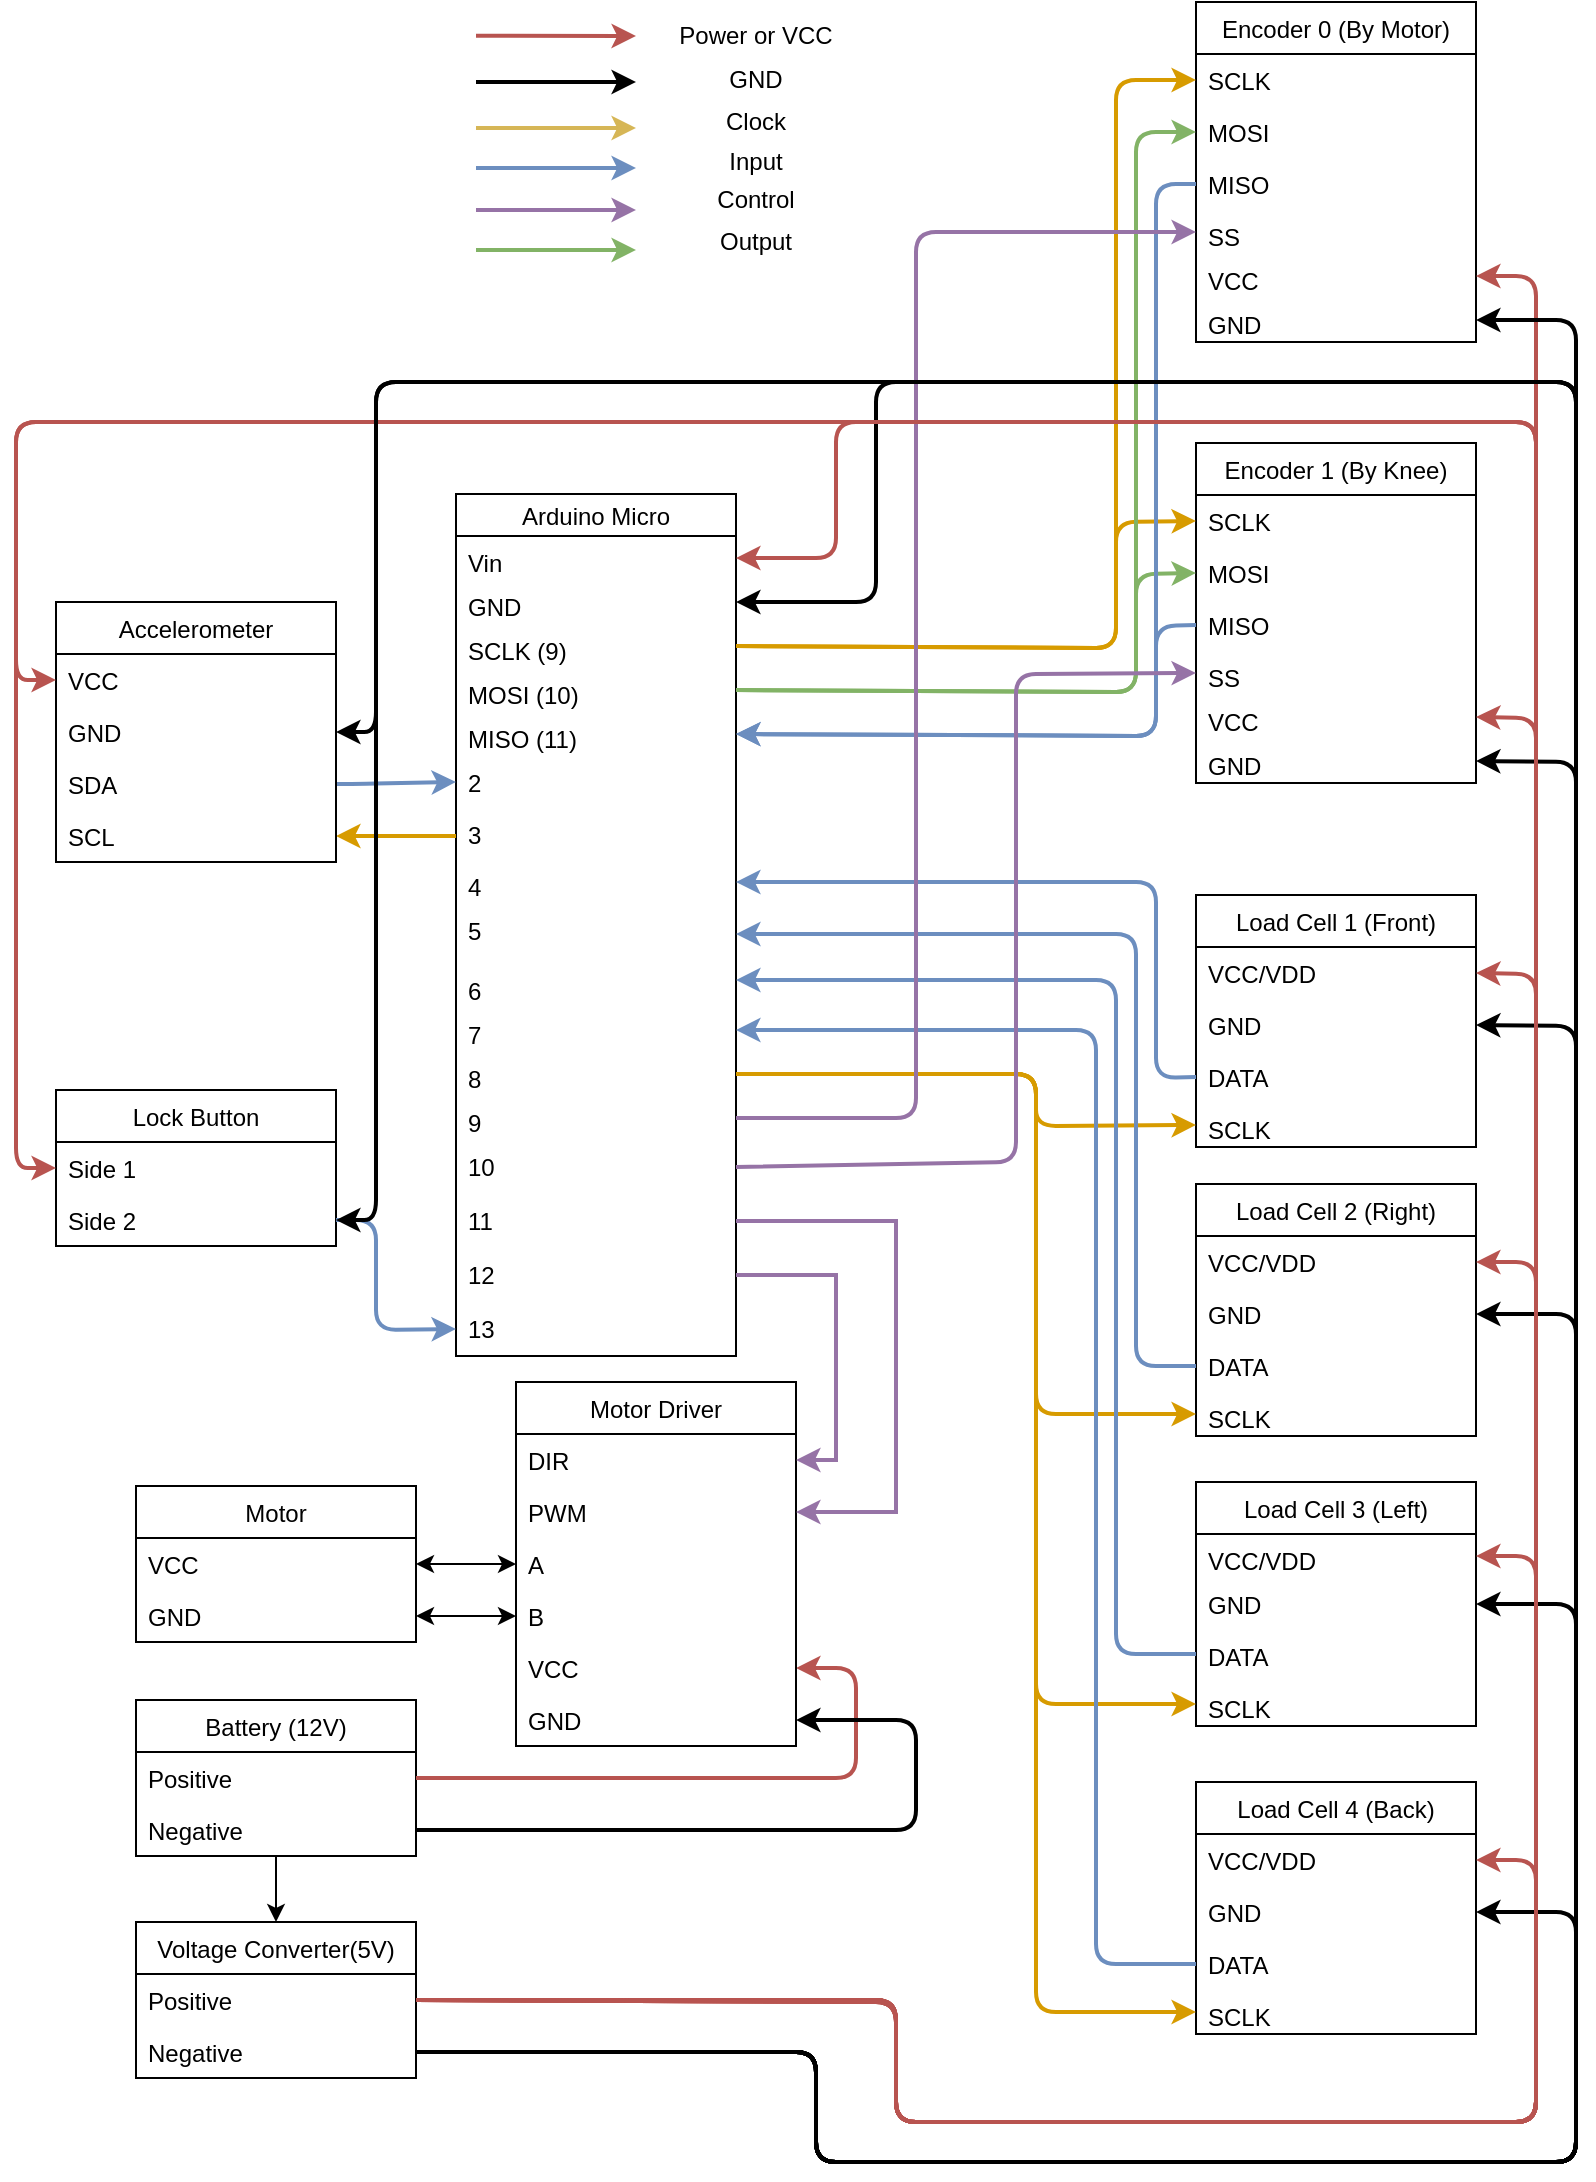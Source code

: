 <mxfile version="13.1.3" type="device"><diagram id="v35DXiqKWcoDBNxf22tP" name="Page-1"><mxGraphModel dx="1831" dy="551" grid="1" gridSize="10" guides="1" tooltips="1" connect="1" arrows="1" fold="1" page="1" pageScale="1" pageWidth="850" pageHeight="1100" math="0" shadow="0"><root><mxCell id="0"/><mxCell id="1" parent="0"/><mxCell id="bPSCzcpHLHZhRYJmk_Av-8" value="Arduino Micro" style="swimlane;fontStyle=0;childLayout=stackLayout;horizontal=1;startSize=21;fillColor=none;horizontalStack=0;resizeParent=1;resizeParentMax=0;resizeLast=0;collapsible=1;marginBottom=0;" parent="1" vertex="1"><mxGeometry x="20" y="256" width="140" height="431" as="geometry"/></mxCell><mxCell id="bPSCzcpHLHZhRYJmk_Av-101" value="Vin" style="text;strokeColor=none;fillColor=none;align=left;verticalAlign=top;spacingLeft=4;spacingRight=4;overflow=hidden;rotatable=0;points=[[0,0.5],[1,0.5]];portConstraint=eastwest;" parent="bPSCzcpHLHZhRYJmk_Av-8" vertex="1"><mxGeometry y="21" width="140" height="22" as="geometry"/></mxCell><mxCell id="bPSCzcpHLHZhRYJmk_Av-100" value="GND" style="text;strokeColor=none;fillColor=none;align=left;verticalAlign=top;spacingLeft=4;spacingRight=4;overflow=hidden;rotatable=0;points=[[0,0.5],[1,0.5]];portConstraint=eastwest;" parent="bPSCzcpHLHZhRYJmk_Av-8" vertex="1"><mxGeometry y="43" width="140" height="22" as="geometry"/></mxCell><mxCell id="bPSCzcpHLHZhRYJmk_Av-20" value="SCLK (9)" style="text;strokeColor=none;fillColor=none;align=left;verticalAlign=top;spacingLeft=4;spacingRight=4;overflow=hidden;rotatable=0;points=[[0,0.5],[1,0.5]];portConstraint=eastwest;" parent="bPSCzcpHLHZhRYJmk_Av-8" vertex="1"><mxGeometry y="65" width="140" height="22" as="geometry"/></mxCell><mxCell id="bPSCzcpHLHZhRYJmk_Av-19" value="MOSI (10)" style="text;strokeColor=none;fillColor=none;align=left;verticalAlign=top;spacingLeft=4;spacingRight=4;overflow=hidden;rotatable=0;points=[[0,0.5],[1,0.5]];portConstraint=eastwest;" parent="bPSCzcpHLHZhRYJmk_Av-8" vertex="1"><mxGeometry y="87" width="140" height="22" as="geometry"/></mxCell><mxCell id="bPSCzcpHLHZhRYJmk_Av-18" value="MISO (11)" style="text;strokeColor=none;fillColor=none;align=left;verticalAlign=top;spacingLeft=4;spacingRight=4;overflow=hidden;rotatable=0;points=[[0,0.5],[1,0.5]];portConstraint=eastwest;" parent="bPSCzcpHLHZhRYJmk_Av-8" vertex="1"><mxGeometry y="109" width="140" height="22" as="geometry"/></mxCell><mxCell id="bPSCzcpHLHZhRYJmk_Av-9" value="2" style="text;strokeColor=none;fillColor=none;align=left;verticalAlign=top;spacingLeft=4;spacingRight=4;overflow=hidden;rotatable=0;points=[[0,0.5],[1,0.5]];portConstraint=eastwest;" parent="bPSCzcpHLHZhRYJmk_Av-8" vertex="1"><mxGeometry y="131" width="140" height="26" as="geometry"/></mxCell><mxCell id="bPSCzcpHLHZhRYJmk_Av-10" value="3" style="text;strokeColor=none;fillColor=none;align=left;verticalAlign=top;spacingLeft=4;spacingRight=4;overflow=hidden;rotatable=0;points=[[0,0.5],[1,0.5]];portConstraint=eastwest;" parent="bPSCzcpHLHZhRYJmk_Av-8" vertex="1"><mxGeometry y="157" width="140" height="26" as="geometry"/></mxCell><mxCell id="bPSCzcpHLHZhRYJmk_Av-12" value="4" style="text;strokeColor=none;fillColor=none;align=left;verticalAlign=top;spacingLeft=4;spacingRight=4;overflow=hidden;rotatable=0;points=[[0,0.5],[1,0.5]];portConstraint=eastwest;" parent="bPSCzcpHLHZhRYJmk_Av-8" vertex="1"><mxGeometry y="183" width="140" height="22" as="geometry"/></mxCell><mxCell id="bPSCzcpHLHZhRYJmk_Av-11" value="5" style="text;strokeColor=none;fillColor=none;align=left;verticalAlign=top;spacingLeft=4;spacingRight=4;overflow=hidden;rotatable=0;points=[[0,0.5],[1,0.5]];portConstraint=eastwest;" parent="bPSCzcpHLHZhRYJmk_Av-8" vertex="1"><mxGeometry y="205" width="140" height="30" as="geometry"/></mxCell><mxCell id="bPSCzcpHLHZhRYJmk_Av-14" value="6" style="text;strokeColor=none;fillColor=none;align=left;verticalAlign=top;spacingLeft=4;spacingRight=4;overflow=hidden;rotatable=0;points=[[0,0.5],[1,0.5]];portConstraint=eastwest;" parent="bPSCzcpHLHZhRYJmk_Av-8" vertex="1"><mxGeometry y="235" width="140" height="22" as="geometry"/></mxCell><mxCell id="bPSCzcpHLHZhRYJmk_Av-16" value="7" style="text;strokeColor=none;fillColor=none;align=left;verticalAlign=top;spacingLeft=4;spacingRight=4;overflow=hidden;rotatable=0;points=[[0,0.5],[1,0.5]];portConstraint=eastwest;" parent="bPSCzcpHLHZhRYJmk_Av-8" vertex="1"><mxGeometry y="257" width="140" height="22" as="geometry"/></mxCell><mxCell id="bPSCzcpHLHZhRYJmk_Av-15" value="8" style="text;strokeColor=none;fillColor=none;align=left;verticalAlign=top;spacingLeft=4;spacingRight=4;overflow=hidden;rotatable=0;points=[[0,0.5],[1,0.5]];portConstraint=eastwest;" parent="bPSCzcpHLHZhRYJmk_Av-8" vertex="1"><mxGeometry y="279" width="140" height="22" as="geometry"/></mxCell><mxCell id="bPSCzcpHLHZhRYJmk_Av-13" value="9" style="text;strokeColor=none;fillColor=none;align=left;verticalAlign=top;spacingLeft=4;spacingRight=4;overflow=hidden;rotatable=0;points=[[0,0.5],[1,0.5]];portConstraint=eastwest;" parent="bPSCzcpHLHZhRYJmk_Av-8" vertex="1"><mxGeometry y="301" width="140" height="22" as="geometry"/></mxCell><mxCell id="bPSCzcpHLHZhRYJmk_Av-17" value="10" style="text;strokeColor=none;fillColor=none;align=left;verticalAlign=top;spacingLeft=4;spacingRight=4;overflow=hidden;rotatable=0;points=[[0,0.5],[1,0.5]];portConstraint=eastwest;" parent="bPSCzcpHLHZhRYJmk_Av-8" vertex="1"><mxGeometry y="323" width="140" height="27" as="geometry"/></mxCell><mxCell id="UophgzptEVG4ub3o9awK-4" value="11&#10;" style="text;strokeColor=none;fillColor=none;align=left;verticalAlign=top;spacingLeft=4;spacingRight=4;overflow=hidden;rotatable=0;points=[[0,0.5],[1,0.5]];portConstraint=eastwest;" parent="bPSCzcpHLHZhRYJmk_Av-8" vertex="1"><mxGeometry y="350" width="140" height="27" as="geometry"/></mxCell><mxCell id="sCEXlymkyOTzbVobHNbA-2" value="12" style="text;strokeColor=none;fillColor=none;align=left;verticalAlign=top;spacingLeft=4;spacingRight=4;overflow=hidden;rotatable=0;points=[[0,0.5],[1,0.5]];portConstraint=eastwest;" vertex="1" parent="bPSCzcpHLHZhRYJmk_Av-8"><mxGeometry y="377" width="140" height="27" as="geometry"/></mxCell><mxCell id="sCEXlymkyOTzbVobHNbA-3" value="13" style="text;strokeColor=none;fillColor=none;align=left;verticalAlign=top;spacingLeft=4;spacingRight=4;overflow=hidden;rotatable=0;points=[[0,0.5],[1,0.5]];portConstraint=eastwest;" vertex="1" parent="bPSCzcpHLHZhRYJmk_Av-8"><mxGeometry y="404" width="140" height="27" as="geometry"/></mxCell><mxCell id="bPSCzcpHLHZhRYJmk_Av-21" value="Encoder 1 (By Knee)" style="swimlane;fontStyle=0;childLayout=stackLayout;horizontal=1;startSize=26;fillColor=none;horizontalStack=0;resizeParent=1;resizeParentMax=0;resizeLast=0;collapsible=1;marginBottom=0;" parent="1" vertex="1"><mxGeometry x="390" y="230.5" width="140" height="170" as="geometry"/></mxCell><mxCell id="bPSCzcpHLHZhRYJmk_Av-24" value="SCLK" style="text;strokeColor=none;fillColor=none;align=left;verticalAlign=top;spacingLeft=4;spacingRight=4;overflow=hidden;rotatable=0;points=[[0,0.5],[1,0.5]];portConstraint=eastwest;" parent="bPSCzcpHLHZhRYJmk_Av-21" vertex="1"><mxGeometry y="26" width="140" height="26" as="geometry"/></mxCell><mxCell id="bPSCzcpHLHZhRYJmk_Av-22" value="MOSI&#10;" style="text;strokeColor=none;fillColor=none;align=left;verticalAlign=top;spacingLeft=4;spacingRight=4;overflow=hidden;rotatable=0;points=[[0,0.5],[1,0.5]];portConstraint=eastwest;" parent="bPSCzcpHLHZhRYJmk_Av-21" vertex="1"><mxGeometry y="52" width="140" height="26" as="geometry"/></mxCell><mxCell id="bPSCzcpHLHZhRYJmk_Av-23" value="MISO" style="text;strokeColor=none;fillColor=none;align=left;verticalAlign=top;spacingLeft=4;spacingRight=4;overflow=hidden;rotatable=0;points=[[0,0.5],[1,0.5]];portConstraint=eastwest;" parent="bPSCzcpHLHZhRYJmk_Av-21" vertex="1"><mxGeometry y="78" width="140" height="26" as="geometry"/></mxCell><mxCell id="bPSCzcpHLHZhRYJmk_Av-25" value="SS" style="text;strokeColor=none;fillColor=none;align=left;verticalAlign=top;spacingLeft=4;spacingRight=4;overflow=hidden;rotatable=0;points=[[0,0.5],[1,0.5]];portConstraint=eastwest;" parent="bPSCzcpHLHZhRYJmk_Av-21" vertex="1"><mxGeometry y="104" width="140" height="22" as="geometry"/></mxCell><mxCell id="bPSCzcpHLHZhRYJmk_Av-46" value="VCC" style="text;strokeColor=none;fillColor=none;align=left;verticalAlign=top;spacingLeft=4;spacingRight=4;overflow=hidden;rotatable=0;points=[[0,0.5],[1,0.5]];portConstraint=eastwest;" parent="bPSCzcpHLHZhRYJmk_Av-21" vertex="1"><mxGeometry y="126" width="140" height="22" as="geometry"/></mxCell><mxCell id="bPSCzcpHLHZhRYJmk_Av-47" value="GND" style="text;strokeColor=none;fillColor=none;align=left;verticalAlign=top;spacingLeft=4;spacingRight=4;overflow=hidden;rotatable=0;points=[[0,0.5],[1,0.5]];portConstraint=eastwest;" parent="bPSCzcpHLHZhRYJmk_Av-21" vertex="1"><mxGeometry y="148" width="140" height="22" as="geometry"/></mxCell><mxCell id="bPSCzcpHLHZhRYJmk_Av-26" value="Encoder 0 (By Motor)" style="swimlane;fontStyle=0;childLayout=stackLayout;horizontal=1;startSize=26;fillColor=none;horizontalStack=0;resizeParent=1;resizeParentMax=0;resizeLast=0;collapsible=1;marginBottom=0;" parent="1" vertex="1"><mxGeometry x="390" y="10" width="140" height="170" as="geometry"/></mxCell><mxCell id="bPSCzcpHLHZhRYJmk_Av-29" value="SCLK" style="text;strokeColor=none;fillColor=none;align=left;verticalAlign=top;spacingLeft=4;spacingRight=4;overflow=hidden;rotatable=0;points=[[0,0.5],[1,0.5]];portConstraint=eastwest;" parent="bPSCzcpHLHZhRYJmk_Av-26" vertex="1"><mxGeometry y="26" width="140" height="26" as="geometry"/></mxCell><mxCell id="bPSCzcpHLHZhRYJmk_Av-27" value="MOSI&#10;" style="text;strokeColor=none;fillColor=none;align=left;verticalAlign=top;spacingLeft=4;spacingRight=4;overflow=hidden;rotatable=0;points=[[0,0.5],[1,0.5]];portConstraint=eastwest;" parent="bPSCzcpHLHZhRYJmk_Av-26" vertex="1"><mxGeometry y="52" width="140" height="26" as="geometry"/></mxCell><mxCell id="bPSCzcpHLHZhRYJmk_Av-28" value="MISO" style="text;strokeColor=none;fillColor=none;align=left;verticalAlign=top;spacingLeft=4;spacingRight=4;overflow=hidden;rotatable=0;points=[[0,0.5],[1,0.5]];portConstraint=eastwest;" parent="bPSCzcpHLHZhRYJmk_Av-26" vertex="1"><mxGeometry y="78" width="140" height="26" as="geometry"/></mxCell><mxCell id="bPSCzcpHLHZhRYJmk_Av-30" value="SS" style="text;strokeColor=none;fillColor=none;align=left;verticalAlign=top;spacingLeft=4;spacingRight=4;overflow=hidden;rotatable=0;points=[[0,0.5],[1,0.5]];portConstraint=eastwest;" parent="bPSCzcpHLHZhRYJmk_Av-26" vertex="1"><mxGeometry y="104" width="140" height="22" as="geometry"/></mxCell><mxCell id="bPSCzcpHLHZhRYJmk_Av-45" value="VCC" style="text;strokeColor=none;fillColor=none;align=left;verticalAlign=top;spacingLeft=4;spacingRight=4;overflow=hidden;rotatable=0;points=[[0,0.5],[1,0.5]];portConstraint=eastwest;" parent="bPSCzcpHLHZhRYJmk_Av-26" vertex="1"><mxGeometry y="126" width="140" height="22" as="geometry"/></mxCell><mxCell id="bPSCzcpHLHZhRYJmk_Av-44" value="GND" style="text;strokeColor=none;fillColor=none;align=left;verticalAlign=top;spacingLeft=4;spacingRight=4;overflow=hidden;rotatable=0;points=[[0,0.5],[1,0.5]];portConstraint=eastwest;" parent="bPSCzcpHLHZhRYJmk_Av-26" vertex="1"><mxGeometry y="148" width="140" height="22" as="geometry"/></mxCell><mxCell id="bPSCzcpHLHZhRYJmk_Av-31" value="" style="endArrow=none;html=1;exitX=1;exitY=0.5;exitDx=0;exitDy=0;entryX=0;entryY=0.5;entryDx=0;entryDy=0;fillColor=#dae8fc;strokeColor=#6c8ebf;startArrow=classic;startFill=1;endFill=0;strokeWidth=2;" parent="1" source="bPSCzcpHLHZhRYJmk_Av-18" target="bPSCzcpHLHZhRYJmk_Av-23" edge="1"><mxGeometry width="50" height="50" relative="1" as="geometry"><mxPoint x="20" y="460" as="sourcePoint"/><mxPoint x="300" y="300" as="targetPoint"/><Array as="points"><mxPoint x="370" y="377"/><mxPoint x="370" y="322"/></Array></mxGeometry></mxCell><mxCell id="bPSCzcpHLHZhRYJmk_Av-32" value="" style="endArrow=classic;html=1;exitX=1;exitY=0.5;exitDx=0;exitDy=0;entryX=0;entryY=0.5;entryDx=0;entryDy=0;fillColor=#d5e8d4;strokeColor=#82b366;strokeWidth=2;" parent="1" source="bPSCzcpHLHZhRYJmk_Av-19" target="bPSCzcpHLHZhRYJmk_Av-22" edge="1"><mxGeometry width="50" height="50" relative="1" as="geometry"><mxPoint x="20" y="460" as="sourcePoint"/><mxPoint x="70" y="410" as="targetPoint"/><Array as="points"><mxPoint x="360" y="355"/><mxPoint x="360" y="296"/></Array></mxGeometry></mxCell><mxCell id="bPSCzcpHLHZhRYJmk_Av-33" value="" style="endArrow=classic;html=1;exitX=1;exitY=0.5;exitDx=0;exitDy=0;entryX=0;entryY=0.5;entryDx=0;entryDy=0;fillColor=#ffe6cc;strokeColor=#d79b00;strokeWidth=2;" parent="1" source="bPSCzcpHLHZhRYJmk_Av-20" target="bPSCzcpHLHZhRYJmk_Av-24" edge="1"><mxGeometry width="50" height="50" relative="1" as="geometry"><mxPoint x="20" y="460" as="sourcePoint"/><mxPoint x="70" y="410" as="targetPoint"/><Array as="points"><mxPoint x="350" y="333"/><mxPoint x="350" y="270"/></Array></mxGeometry></mxCell><mxCell id="bPSCzcpHLHZhRYJmk_Av-34" value="" style="endArrow=classic;html=1;exitX=1;exitY=0.5;exitDx=0;exitDy=0;entryX=0;entryY=0.5;entryDx=0;entryDy=0;fillColor=#ffe6cc;strokeColor=#d79b00;strokeWidth=2;" parent="1" source="bPSCzcpHLHZhRYJmk_Av-20" target="bPSCzcpHLHZhRYJmk_Av-29" edge="1"><mxGeometry width="50" height="50" relative="1" as="geometry"><mxPoint x="20" y="460" as="sourcePoint"/><mxPoint x="70" y="410" as="targetPoint"/><Array as="points"><mxPoint x="350" y="333"/><mxPoint x="350" y="49"/></Array></mxGeometry></mxCell><mxCell id="bPSCzcpHLHZhRYJmk_Av-35" value="" style="endArrow=classic;html=1;exitX=1;exitY=0.5;exitDx=0;exitDy=0;entryX=0;entryY=0.5;entryDx=0;entryDy=0;fillColor=#d5e8d4;strokeColor=#82b366;strokeWidth=2;" parent="1" source="bPSCzcpHLHZhRYJmk_Av-19" target="bPSCzcpHLHZhRYJmk_Av-27" edge="1"><mxGeometry width="50" height="50" relative="1" as="geometry"><mxPoint x="20" y="460" as="sourcePoint"/><mxPoint x="70" y="410" as="targetPoint"/><Array as="points"><mxPoint x="360" y="355"/><mxPoint x="360" y="75"/></Array></mxGeometry></mxCell><mxCell id="bPSCzcpHLHZhRYJmk_Av-36" value="" style="endArrow=none;html=1;exitX=1;exitY=0.5;exitDx=0;exitDy=0;entryX=0;entryY=0.5;entryDx=0;entryDy=0;fillColor=#dae8fc;strokeColor=#6c8ebf;startArrow=classic;startFill=1;endFill=0;strokeWidth=2;" parent="1" source="bPSCzcpHLHZhRYJmk_Av-18" target="bPSCzcpHLHZhRYJmk_Av-28" edge="1"><mxGeometry width="50" height="50" relative="1" as="geometry"><mxPoint x="20" y="460" as="sourcePoint"/><mxPoint x="70" y="410" as="targetPoint"/><Array as="points"><mxPoint x="370" y="377"/><mxPoint x="370" y="101"/></Array></mxGeometry></mxCell><mxCell id="bPSCzcpHLHZhRYJmk_Av-37" value="" style="endArrow=none;html=1;exitX=0;exitY=0.5;exitDx=0;exitDy=0;fillColor=#dae8fc;strokeColor=#6c8ebf;strokeWidth=2;entryX=1;entryY=0.5;entryDx=0;entryDy=0;startArrow=classic;startFill=1;endFill=0;" parent="1" source="bPSCzcpHLHZhRYJmk_Av-9" target="sCEXlymkyOTzbVobHNbA-10" edge="1"><mxGeometry width="50" height="50" relative="1" as="geometry"><mxPoint x="20" y="670" as="sourcePoint"/><mxPoint x="-60" y="300" as="targetPoint"/><Array as="points"><mxPoint x="-30" y="401"/></Array></mxGeometry></mxCell><mxCell id="bPSCzcpHLHZhRYJmk_Av-38" value="" style="endArrow=classic;html=1;fillColor=#ffe6cc;strokeColor=#d79b00;strokeWidth=2;entryX=1;entryY=0.5;entryDx=0;entryDy=0;" parent="1" target="sCEXlymkyOTzbVobHNbA-9" edge="1"><mxGeometry width="50" height="50" relative="1" as="geometry"><mxPoint x="20" y="427" as="sourcePoint"/><mxPoint x="-50" y="360" as="targetPoint"/><Array as="points"/></mxGeometry></mxCell><mxCell id="bPSCzcpHLHZhRYJmk_Av-39" value="Load Cell 1 (Front)" style="swimlane;fontStyle=0;childLayout=stackLayout;horizontal=1;startSize=26;fillColor=none;horizontalStack=0;resizeParent=1;resizeParentMax=0;resizeLast=0;collapsible=1;marginBottom=0;" parent="1" vertex="1"><mxGeometry x="390" y="456.5" width="140" height="126" as="geometry"/></mxCell><mxCell id="bPSCzcpHLHZhRYJmk_Av-40" value="VCC/VDD" style="text;strokeColor=none;fillColor=none;align=left;verticalAlign=top;spacingLeft=4;spacingRight=4;overflow=hidden;rotatable=0;points=[[0,0.5],[1,0.5]];portConstraint=eastwest;" parent="bPSCzcpHLHZhRYJmk_Av-39" vertex="1"><mxGeometry y="26" width="140" height="26" as="geometry"/></mxCell><mxCell id="bPSCzcpHLHZhRYJmk_Av-41" value="GND" style="text;strokeColor=none;fillColor=none;align=left;verticalAlign=top;spacingLeft=4;spacingRight=4;overflow=hidden;rotatable=0;points=[[0,0.5],[1,0.5]];portConstraint=eastwest;" parent="bPSCzcpHLHZhRYJmk_Av-39" vertex="1"><mxGeometry y="52" width="140" height="26" as="geometry"/></mxCell><mxCell id="bPSCzcpHLHZhRYJmk_Av-42" value="DATA" style="text;strokeColor=none;fillColor=none;align=left;verticalAlign=top;spacingLeft=4;spacingRight=4;overflow=hidden;rotatable=0;points=[[0,0.5],[1,0.5]];portConstraint=eastwest;" parent="bPSCzcpHLHZhRYJmk_Av-39" vertex="1"><mxGeometry y="78" width="140" height="26" as="geometry"/></mxCell><mxCell id="bPSCzcpHLHZhRYJmk_Av-43" value="SCLK" style="text;strokeColor=none;fillColor=none;align=left;verticalAlign=top;spacingLeft=4;spacingRight=4;overflow=hidden;rotatable=0;points=[[0,0.5],[1,0.5]];portConstraint=eastwest;" parent="bPSCzcpHLHZhRYJmk_Av-39" vertex="1"><mxGeometry y="104" width="140" height="22" as="geometry"/></mxCell><mxCell id="bPSCzcpHLHZhRYJmk_Av-48" value="Load Cell 2 (Right)" style="swimlane;fontStyle=0;childLayout=stackLayout;horizontal=1;startSize=26;fillColor=none;horizontalStack=0;resizeParent=1;resizeParentMax=0;resizeLast=0;collapsible=1;marginBottom=0;" parent="1" vertex="1"><mxGeometry x="390" y="601" width="140" height="126" as="geometry"/></mxCell><mxCell id="bPSCzcpHLHZhRYJmk_Av-49" value="VCC/VDD" style="text;strokeColor=none;fillColor=none;align=left;verticalAlign=top;spacingLeft=4;spacingRight=4;overflow=hidden;rotatable=0;points=[[0,0.5],[1,0.5]];portConstraint=eastwest;" parent="bPSCzcpHLHZhRYJmk_Av-48" vertex="1"><mxGeometry y="26" width="140" height="26" as="geometry"/></mxCell><mxCell id="bPSCzcpHLHZhRYJmk_Av-50" value="GND" style="text;strokeColor=none;fillColor=none;align=left;verticalAlign=top;spacingLeft=4;spacingRight=4;overflow=hidden;rotatable=0;points=[[0,0.5],[1,0.5]];portConstraint=eastwest;" parent="bPSCzcpHLHZhRYJmk_Av-48" vertex="1"><mxGeometry y="52" width="140" height="26" as="geometry"/></mxCell><mxCell id="bPSCzcpHLHZhRYJmk_Av-51" value="DATA" style="text;strokeColor=none;fillColor=none;align=left;verticalAlign=top;spacingLeft=4;spacingRight=4;overflow=hidden;rotatable=0;points=[[0,0.5],[1,0.5]];portConstraint=eastwest;" parent="bPSCzcpHLHZhRYJmk_Av-48" vertex="1"><mxGeometry y="78" width="140" height="26" as="geometry"/></mxCell><mxCell id="bPSCzcpHLHZhRYJmk_Av-52" value="SCLK" style="text;strokeColor=none;fillColor=none;align=left;verticalAlign=top;spacingLeft=4;spacingRight=4;overflow=hidden;rotatable=0;points=[[0,0.5],[1,0.5]];portConstraint=eastwest;" parent="bPSCzcpHLHZhRYJmk_Av-48" vertex="1"><mxGeometry y="104" width="140" height="22" as="geometry"/></mxCell><mxCell id="bPSCzcpHLHZhRYJmk_Av-53" value="Load Cell 3 (Left)" style="swimlane;fontStyle=0;childLayout=stackLayout;horizontal=1;startSize=26;fillColor=none;horizontalStack=0;resizeParent=1;resizeParentMax=0;resizeLast=0;collapsible=1;marginBottom=0;" parent="1" vertex="1"><mxGeometry x="390" y="750" width="140" height="122" as="geometry"/></mxCell><mxCell id="bPSCzcpHLHZhRYJmk_Av-54" value="VCC/VDD" style="text;strokeColor=none;fillColor=none;align=left;verticalAlign=top;spacingLeft=4;spacingRight=4;overflow=hidden;rotatable=0;points=[[0,0.5],[1,0.5]];portConstraint=eastwest;" parent="bPSCzcpHLHZhRYJmk_Av-53" vertex="1"><mxGeometry y="26" width="140" height="22" as="geometry"/></mxCell><mxCell id="bPSCzcpHLHZhRYJmk_Av-55" value="GND" style="text;strokeColor=none;fillColor=none;align=left;verticalAlign=top;spacingLeft=4;spacingRight=4;overflow=hidden;rotatable=0;points=[[0,0.5],[1,0.5]];portConstraint=eastwest;" parent="bPSCzcpHLHZhRYJmk_Av-53" vertex="1"><mxGeometry y="48" width="140" height="26" as="geometry"/></mxCell><mxCell id="bPSCzcpHLHZhRYJmk_Av-56" value="DATA" style="text;strokeColor=none;fillColor=none;align=left;verticalAlign=top;spacingLeft=4;spacingRight=4;overflow=hidden;rotatable=0;points=[[0,0.5],[1,0.5]];portConstraint=eastwest;" parent="bPSCzcpHLHZhRYJmk_Av-53" vertex="1"><mxGeometry y="74" width="140" height="26" as="geometry"/></mxCell><mxCell id="bPSCzcpHLHZhRYJmk_Av-57" value="SCLK" style="text;strokeColor=none;fillColor=none;align=left;verticalAlign=top;spacingLeft=4;spacingRight=4;overflow=hidden;rotatable=0;points=[[0,0.5],[1,0.5]];portConstraint=eastwest;" parent="bPSCzcpHLHZhRYJmk_Av-53" vertex="1"><mxGeometry y="100" width="140" height="22" as="geometry"/></mxCell><mxCell id="sCEXlymkyOTzbVobHNbA-6" value="Accelerometer" style="swimlane;fontStyle=0;childLayout=stackLayout;horizontal=1;startSize=26;fillColor=none;horizontalStack=0;resizeParent=1;resizeParentMax=0;resizeLast=0;collapsible=1;marginBottom=0;" vertex="1" parent="1"><mxGeometry x="-180" y="310" width="140" height="130" as="geometry"/></mxCell><mxCell id="sCEXlymkyOTzbVobHNbA-7" value="VCC" style="text;strokeColor=none;fillColor=none;align=left;verticalAlign=top;spacingLeft=4;spacingRight=4;overflow=hidden;rotatable=0;points=[[0,0.5],[1,0.5]];portConstraint=eastwest;" vertex="1" parent="sCEXlymkyOTzbVobHNbA-6"><mxGeometry y="26" width="140" height="26" as="geometry"/></mxCell><mxCell id="sCEXlymkyOTzbVobHNbA-8" value="GND" style="text;strokeColor=none;fillColor=none;align=left;verticalAlign=top;spacingLeft=4;spacingRight=4;overflow=hidden;rotatable=0;points=[[0,0.5],[1,0.5]];portConstraint=eastwest;" vertex="1" parent="sCEXlymkyOTzbVobHNbA-6"><mxGeometry y="52" width="140" height="26" as="geometry"/></mxCell><mxCell id="sCEXlymkyOTzbVobHNbA-10" value="SDA" style="text;strokeColor=none;fillColor=none;align=left;verticalAlign=top;spacingLeft=4;spacingRight=4;overflow=hidden;rotatable=0;points=[[0,0.5],[1,0.5]];portConstraint=eastwest;" vertex="1" parent="sCEXlymkyOTzbVobHNbA-6"><mxGeometry y="78" width="140" height="26" as="geometry"/></mxCell><mxCell id="sCEXlymkyOTzbVobHNbA-9" value="SCL" style="text;strokeColor=none;fillColor=none;align=left;verticalAlign=top;spacingLeft=4;spacingRight=4;overflow=hidden;rotatable=0;points=[[0,0.5],[1,0.5]];portConstraint=eastwest;" vertex="1" parent="sCEXlymkyOTzbVobHNbA-6"><mxGeometry y="104" width="140" height="26" as="geometry"/></mxCell><mxCell id="bPSCzcpHLHZhRYJmk_Av-58" value="Load Cell 4 (Back)" style="swimlane;fontStyle=0;childLayout=stackLayout;horizontal=1;startSize=26;fillColor=none;horizontalStack=0;resizeParent=1;resizeParentMax=0;resizeLast=0;collapsible=1;marginBottom=0;" parent="1" vertex="1"><mxGeometry x="390" y="900" width="140" height="126" as="geometry"/></mxCell><mxCell id="bPSCzcpHLHZhRYJmk_Av-59" value="VCC/VDD" style="text;strokeColor=none;fillColor=none;align=left;verticalAlign=top;spacingLeft=4;spacingRight=4;overflow=hidden;rotatable=0;points=[[0,0.5],[1,0.5]];portConstraint=eastwest;" parent="bPSCzcpHLHZhRYJmk_Av-58" vertex="1"><mxGeometry y="26" width="140" height="26" as="geometry"/></mxCell><mxCell id="bPSCzcpHLHZhRYJmk_Av-60" value="GND" style="text;strokeColor=none;fillColor=none;align=left;verticalAlign=top;spacingLeft=4;spacingRight=4;overflow=hidden;rotatable=0;points=[[0,0.5],[1,0.5]];portConstraint=eastwest;" parent="bPSCzcpHLHZhRYJmk_Av-58" vertex="1"><mxGeometry y="52" width="140" height="26" as="geometry"/></mxCell><mxCell id="bPSCzcpHLHZhRYJmk_Av-61" value="DATA" style="text;strokeColor=none;fillColor=none;align=left;verticalAlign=top;spacingLeft=4;spacingRight=4;overflow=hidden;rotatable=0;points=[[0,0.5],[1,0.5]];portConstraint=eastwest;" parent="bPSCzcpHLHZhRYJmk_Av-58" vertex="1"><mxGeometry y="78" width="140" height="26" as="geometry"/></mxCell><mxCell id="bPSCzcpHLHZhRYJmk_Av-62" value="SCLK" style="text;strokeColor=none;fillColor=none;align=left;verticalAlign=top;spacingLeft=4;spacingRight=4;overflow=hidden;rotatable=0;points=[[0,0.5],[1,0.5]];portConstraint=eastwest;" parent="bPSCzcpHLHZhRYJmk_Av-58" vertex="1"><mxGeometry y="104" width="140" height="22" as="geometry"/></mxCell><mxCell id="bPSCzcpHLHZhRYJmk_Av-63" value="" style="endArrow=classic;html=1;exitX=1;exitY=0.5;exitDx=0;exitDy=0;entryX=0;entryY=0.5;entryDx=0;entryDy=0;fillColor=#ffe6cc;strokeColor=#d79b00;strokeWidth=2;" parent="1" source="bPSCzcpHLHZhRYJmk_Av-15" target="bPSCzcpHLHZhRYJmk_Av-43" edge="1"><mxGeometry width="50" height="50" relative="1" as="geometry"><mxPoint x="20" y="1100" as="sourcePoint"/><mxPoint x="70" y="1050" as="targetPoint"/><Array as="points"><mxPoint x="310" y="546"/><mxPoint x="310" y="572"/></Array></mxGeometry></mxCell><mxCell id="bPSCzcpHLHZhRYJmk_Av-64" value="" style="endArrow=classic;html=1;exitX=1;exitY=0.5;exitDx=0;exitDy=0;entryX=0;entryY=0.5;entryDx=0;entryDy=0;fillColor=#ffe6cc;strokeColor=#d79b00;strokeWidth=2;" parent="1" source="bPSCzcpHLHZhRYJmk_Av-15" target="bPSCzcpHLHZhRYJmk_Av-52" edge="1"><mxGeometry width="50" height="50" relative="1" as="geometry"><mxPoint x="170" y="556" as="sourcePoint"/><mxPoint x="400" y="581.5" as="targetPoint"/><Array as="points"><mxPoint x="310" y="546"/><mxPoint x="310" y="716"/></Array></mxGeometry></mxCell><mxCell id="bPSCzcpHLHZhRYJmk_Av-65" value="" style="endArrow=classic;html=1;exitX=1;exitY=0.5;exitDx=0;exitDy=0;entryX=0;entryY=0.5;entryDx=0;entryDy=0;fillColor=#ffe6cc;strokeColor=#d79b00;strokeWidth=2;" parent="1" source="bPSCzcpHLHZhRYJmk_Av-15" target="bPSCzcpHLHZhRYJmk_Av-57" edge="1"><mxGeometry width="50" height="50" relative="1" as="geometry"><mxPoint x="20" y="1100" as="sourcePoint"/><mxPoint x="70" y="1050" as="targetPoint"/><Array as="points"><mxPoint x="310" y="546"/><mxPoint x="310" y="861"/></Array></mxGeometry></mxCell><mxCell id="bPSCzcpHLHZhRYJmk_Av-66" value="" style="endArrow=classic;html=1;exitX=1;exitY=0.5;exitDx=0;exitDy=0;entryX=0;entryY=0.5;entryDx=0;entryDy=0;fillColor=#ffe6cc;strokeColor=#d79b00;strokeWidth=2;" parent="1" source="bPSCzcpHLHZhRYJmk_Av-15" target="bPSCzcpHLHZhRYJmk_Av-62" edge="1"><mxGeometry width="50" height="50" relative="1" as="geometry"><mxPoint x="20" y="1100" as="sourcePoint"/><mxPoint x="70" y="1050" as="targetPoint"/><Array as="points"><mxPoint x="310" y="546"/><mxPoint x="310" y="1015"/></Array></mxGeometry></mxCell><mxCell id="bPSCzcpHLHZhRYJmk_Av-67" value="" style="endArrow=none;html=1;exitX=1;exitY=0.5;exitDx=0;exitDy=0;entryX=0;entryY=0.5;entryDx=0;entryDy=0;fillColor=#dae8fc;strokeColor=#6c8ebf;strokeWidth=2;startArrow=classic;startFill=1;endFill=0;" parent="1" source="bPSCzcpHLHZhRYJmk_Av-12" target="bPSCzcpHLHZhRYJmk_Av-42" edge="1"><mxGeometry width="50" height="50" relative="1" as="geometry"><mxPoint x="190" y="610" as="sourcePoint"/><mxPoint x="220" y="810" as="targetPoint"/><Array as="points"><mxPoint x="370" y="450"/><mxPoint x="370" y="548"/></Array></mxGeometry></mxCell><mxCell id="bPSCzcpHLHZhRYJmk_Av-68" value="" style="endArrow=none;html=1;exitX=1;exitY=0.5;exitDx=0;exitDy=0;entryX=0;entryY=0.5;entryDx=0;entryDy=0;fillColor=#dae8fc;strokeColor=#6c8ebf;strokeWidth=2;startArrow=classic;startFill=1;endFill=0;" parent="1" source="bPSCzcpHLHZhRYJmk_Av-11" target="bPSCzcpHLHZhRYJmk_Av-51" edge="1"><mxGeometry width="50" height="50" relative="1" as="geometry"><mxPoint x="190" y="590" as="sourcePoint"/><mxPoint x="230" y="720" as="targetPoint"/><Array as="points"><mxPoint x="360" y="476"/><mxPoint x="360" y="692"/></Array></mxGeometry></mxCell><mxCell id="bPSCzcpHLHZhRYJmk_Av-69" value="" style="endArrow=none;html=1;entryX=0;entryY=0.5;entryDx=0;entryDy=0;fillColor=#dae8fc;strokeColor=#6c8ebf;strokeWidth=2;startArrow=classic;startFill=1;endFill=0;" parent="1" edge="1"><mxGeometry width="50" height="50" relative="1" as="geometry"><mxPoint x="160" y="499" as="sourcePoint"/><mxPoint x="390" y="836" as="targetPoint"/><Array as="points"><mxPoint x="350" y="499"/><mxPoint x="350" y="836"/></Array></mxGeometry></mxCell><mxCell id="bPSCzcpHLHZhRYJmk_Av-70" value="" style="endArrow=none;html=1;exitX=1;exitY=0.5;exitDx=0;exitDy=0;entryX=0;entryY=0.5;entryDx=0;entryDy=0;fillColor=#dae8fc;strokeColor=#6c8ebf;strokeWidth=2;startArrow=classic;startFill=1;endFill=0;" parent="1" source="bPSCzcpHLHZhRYJmk_Av-16" target="bPSCzcpHLHZhRYJmk_Av-61" edge="1"><mxGeometry width="50" height="50" relative="1" as="geometry"><mxPoint x="170" y="640" as="sourcePoint"/><mxPoint x="280" y="720" as="targetPoint"/><Array as="points"><mxPoint x="340" y="524"/><mxPoint x="340" y="991"/></Array></mxGeometry></mxCell><mxCell id="bPSCzcpHLHZhRYJmk_Av-86" value="" style="endArrow=classic;startArrow=classic;html=1;entryX=1;entryY=0.5;entryDx=0;entryDy=0;exitX=0;exitY=0.5;exitDx=0;exitDy=0;" parent="1" source="bPSCzcpHLHZhRYJmk_Av-74" target="bPSCzcpHLHZhRYJmk_Av-79" edge="1"><mxGeometry width="50" height="50" relative="1" as="geometry"><mxPoint x="-140" y="1100" as="sourcePoint"/><mxPoint x="-90" y="1050" as="targetPoint"/></mxGeometry></mxCell><mxCell id="bPSCzcpHLHZhRYJmk_Av-87" value="" style="endArrow=classic;startArrow=classic;html=1;entryX=1;entryY=0.5;entryDx=0;entryDy=0;exitX=0;exitY=0.5;exitDx=0;exitDy=0;" parent="1" source="bPSCzcpHLHZhRYJmk_Av-75" target="bPSCzcpHLHZhRYJmk_Av-80" edge="1"><mxGeometry width="50" height="50" relative="1" as="geometry"><mxPoint x="60" y="741" as="sourcePoint"/><mxPoint x="10" y="740" as="targetPoint"/></mxGeometry></mxCell><mxCell id="bPSCzcpHLHZhRYJmk_Av-88" value="" style="endArrow=classic;html=1;exitX=1;exitY=0.5;exitDx=0;exitDy=0;fillColor=#e1d5e7;strokeColor=#9673a6;strokeWidth=2;entryX=0;entryY=0.5;entryDx=0;entryDy=0;" parent="1" source="bPSCzcpHLHZhRYJmk_Av-13" target="bPSCzcpHLHZhRYJmk_Av-30" edge="1"><mxGeometry width="50" height="50" relative="1" as="geometry"><mxPoint x="-140" y="1100" as="sourcePoint"/><mxPoint x="320" y="100" as="targetPoint"/><Array as="points"><mxPoint x="250" y="568"/><mxPoint x="250" y="125"/></Array></mxGeometry></mxCell><mxCell id="bPSCzcpHLHZhRYJmk_Av-89" value="" style="endArrow=classic;html=1;exitX=1;exitY=0.5;exitDx=0;exitDy=0;entryX=0;entryY=0.5;entryDx=0;entryDy=0;fillColor=#e1d5e7;strokeColor=#9673a6;strokeWidth=2;" parent="1" source="bPSCzcpHLHZhRYJmk_Av-17" target="bPSCzcpHLHZhRYJmk_Av-25" edge="1"><mxGeometry width="50" height="50" relative="1" as="geometry"><mxPoint x="170" y="578" as="sourcePoint"/><mxPoint x="200" y="715" as="targetPoint"/><Array as="points"><mxPoint x="300" y="590"/><mxPoint x="300" y="346"/></Array></mxGeometry></mxCell><mxCell id="bPSCzcpHLHZhRYJmk_Av-90" value="Battery (12V)" style="swimlane;fontStyle=0;childLayout=stackLayout;horizontal=1;startSize=26;fillColor=none;horizontalStack=0;resizeParent=1;resizeParentMax=0;resizeLast=0;collapsible=1;marginBottom=0;" parent="1" vertex="1"><mxGeometry x="-140" y="859" width="140" height="78" as="geometry"/></mxCell><mxCell id="bPSCzcpHLHZhRYJmk_Av-91" value="Positive" style="text;strokeColor=none;fillColor=none;align=left;verticalAlign=top;spacingLeft=4;spacingRight=4;overflow=hidden;rotatable=0;points=[[0,0.5],[1,0.5]];portConstraint=eastwest;" parent="bPSCzcpHLHZhRYJmk_Av-90" vertex="1"><mxGeometry y="26" width="140" height="26" as="geometry"/></mxCell><mxCell id="bPSCzcpHLHZhRYJmk_Av-92" value="Negative" style="text;strokeColor=none;fillColor=none;align=left;verticalAlign=top;spacingLeft=4;spacingRight=4;overflow=hidden;rotatable=0;points=[[0,0.5],[1,0.5]];portConstraint=eastwest;" parent="bPSCzcpHLHZhRYJmk_Av-90" vertex="1"><mxGeometry y="52" width="140" height="26" as="geometry"/></mxCell><mxCell id="bPSCzcpHLHZhRYJmk_Av-94" value="" style="endArrow=classic;html=1;entryX=0.5;entryY=0;entryDx=0;entryDy=0;" parent="1" source="bPSCzcpHLHZhRYJmk_Av-92" target="bPSCzcpHLHZhRYJmk_Av-95" edge="1"><mxGeometry width="50" height="50" relative="1" as="geometry"><mxPoint x="-140" y="1100" as="sourcePoint"/><mxPoint x="-74" y="970" as="targetPoint"/></mxGeometry></mxCell><mxCell id="bPSCzcpHLHZhRYJmk_Av-95" value="Voltage Converter(5V)" style="swimlane;fontStyle=0;childLayout=stackLayout;horizontal=1;startSize=26;fillColor=none;horizontalStack=0;resizeParent=1;resizeParentMax=0;resizeLast=0;collapsible=1;marginBottom=0;" parent="1" vertex="1"><mxGeometry x="-140" y="970" width="140" height="78" as="geometry"/></mxCell><mxCell id="bPSCzcpHLHZhRYJmk_Av-96" value="Positive" style="text;strokeColor=none;fillColor=none;align=left;verticalAlign=top;spacingLeft=4;spacingRight=4;overflow=hidden;rotatable=0;points=[[0,0.5],[1,0.5]];portConstraint=eastwest;" parent="bPSCzcpHLHZhRYJmk_Av-95" vertex="1"><mxGeometry y="26" width="140" height="26" as="geometry"/></mxCell><mxCell id="bPSCzcpHLHZhRYJmk_Av-97" value="Negative" style="text;strokeColor=none;fillColor=none;align=left;verticalAlign=top;spacingLeft=4;spacingRight=4;overflow=hidden;rotatable=0;points=[[0,0.5],[1,0.5]];portConstraint=eastwest;" parent="bPSCzcpHLHZhRYJmk_Av-95" vertex="1"><mxGeometry y="52" width="140" height="26" as="geometry"/></mxCell><mxCell id="bPSCzcpHLHZhRYJmk_Av-98" value="" style="endArrow=classic;html=1;exitX=1;exitY=0.5;exitDx=0;exitDy=0;entryX=1;entryY=0.5;entryDx=0;entryDy=0;fillColor=#f8cecc;strokeColor=#b85450;strokeWidth=2;" parent="1" source="bPSCzcpHLHZhRYJmk_Av-91" target="bPSCzcpHLHZhRYJmk_Av-77" edge="1"><mxGeometry width="50" height="50" relative="1" as="geometry"><mxPoint x="-140" y="1120" as="sourcePoint"/><mxPoint x="-90" y="1070" as="targetPoint"/><Array as="points"><mxPoint x="220" y="898"/><mxPoint x="220" y="843"/></Array></mxGeometry></mxCell><mxCell id="bPSCzcpHLHZhRYJmk_Av-99" value="" style="endArrow=classic;html=1;exitX=1;exitY=0.5;exitDx=0;exitDy=0;entryX=1;entryY=0.5;entryDx=0;entryDy=0;strokeWidth=2;" parent="1" source="bPSCzcpHLHZhRYJmk_Av-92" target="bPSCzcpHLHZhRYJmk_Av-76" edge="1"><mxGeometry width="50" height="50" relative="1" as="geometry"><mxPoint x="-140" y="1120" as="sourcePoint"/><mxPoint x="-90" y="1070" as="targetPoint"/><Array as="points"><mxPoint x="250" y="924"/><mxPoint x="250" y="869"/></Array></mxGeometry></mxCell><mxCell id="bPSCzcpHLHZhRYJmk_Av-102" value="" style="endArrow=classic;html=1;exitX=1;exitY=0.5;exitDx=0;exitDy=0;entryX=1;entryY=0.5;entryDx=0;entryDy=0;fillColor=#f8cecc;strokeColor=#b85450;strokeWidth=2;" parent="1" source="bPSCzcpHLHZhRYJmk_Av-96" target="bPSCzcpHLHZhRYJmk_Av-59" edge="1"><mxGeometry width="50" height="50" relative="1" as="geometry"><mxPoint x="-140" y="1120" as="sourcePoint"/><mxPoint x="-90" y="1070" as="targetPoint"/><Array as="points"><mxPoint x="240" y="1009"/><mxPoint x="240" y="1070"/><mxPoint x="560" y="1070"/><mxPoint x="560" y="939"/></Array></mxGeometry></mxCell><mxCell id="bPSCzcpHLHZhRYJmk_Av-103" value="" style="endArrow=classic;html=1;exitX=1;exitY=0.5;exitDx=0;exitDy=0;entryX=1;entryY=0.5;entryDx=0;entryDy=0;fillColor=#f8cecc;strokeColor=#b85450;strokeWidth=2;" parent="1" source="bPSCzcpHLHZhRYJmk_Av-96" target="bPSCzcpHLHZhRYJmk_Av-54" edge="1"><mxGeometry width="50" height="50" relative="1" as="geometry"><mxPoint x="10" y="1019" as="sourcePoint"/><mxPoint x="540" y="949" as="targetPoint"/><Array as="points"><mxPoint x="240" y="1009"/><mxPoint x="240" y="1070"/><mxPoint x="560" y="1070"/><mxPoint x="560" y="787"/></Array></mxGeometry></mxCell><mxCell id="bPSCzcpHLHZhRYJmk_Av-104" value="" style="endArrow=classic;html=1;exitX=1;exitY=0.5;exitDx=0;exitDy=0;entryX=1;entryY=0.5;entryDx=0;entryDy=0;fillColor=#f8cecc;strokeColor=#b85450;strokeWidth=2;" parent="1" source="bPSCzcpHLHZhRYJmk_Av-96" target="bPSCzcpHLHZhRYJmk_Av-49" edge="1"><mxGeometry width="50" height="50" relative="1" as="geometry"><mxPoint x="10" y="1019" as="sourcePoint"/><mxPoint x="540" y="797" as="targetPoint"/><Array as="points"><mxPoint x="240" y="1010"/><mxPoint x="240" y="1070"/><mxPoint x="560" y="1070"/><mxPoint x="560" y="640"/></Array></mxGeometry></mxCell><mxCell id="bPSCzcpHLHZhRYJmk_Av-105" value="" style="endArrow=classic;html=1;exitX=1;exitY=0.5;exitDx=0;exitDy=0;entryX=1;entryY=0.5;entryDx=0;entryDy=0;fillColor=#f8cecc;strokeColor=#b85450;strokeWidth=2;" parent="1" source="bPSCzcpHLHZhRYJmk_Av-96" target="bPSCzcpHLHZhRYJmk_Av-40" edge="1"><mxGeometry width="50" height="50" relative="1" as="geometry"><mxPoint x="10" y="1019" as="sourcePoint"/><mxPoint x="540" y="650" as="targetPoint"/><Array as="points"><mxPoint x="240" y="1009"/><mxPoint x="240" y="1070"/><mxPoint x="560" y="1070"/><mxPoint x="560" y="496"/></Array></mxGeometry></mxCell><mxCell id="bPSCzcpHLHZhRYJmk_Av-106" value="" style="endArrow=classic;html=1;exitX=1;exitY=0.5;exitDx=0;exitDy=0;entryX=1;entryY=0.5;entryDx=0;entryDy=0;fillColor=#f8cecc;strokeColor=#b85450;strokeWidth=2;" parent="1" source="bPSCzcpHLHZhRYJmk_Av-96" target="bPSCzcpHLHZhRYJmk_Av-46" edge="1"><mxGeometry width="50" height="50" relative="1" as="geometry"><mxPoint x="10" y="1019" as="sourcePoint"/><mxPoint x="540" y="505.5" as="targetPoint"/><Array as="points"><mxPoint x="240" y="1009"/><mxPoint x="240" y="1070"/><mxPoint x="560" y="1070"/><mxPoint x="560" y="368"/></Array></mxGeometry></mxCell><mxCell id="bPSCzcpHLHZhRYJmk_Av-107" value="" style="endArrow=classic;html=1;exitX=1;exitY=0.5;exitDx=0;exitDy=0;entryX=1;entryY=0.5;entryDx=0;entryDy=0;fillColor=#f8cecc;strokeColor=#b85450;strokeWidth=2;" parent="1" source="bPSCzcpHLHZhRYJmk_Av-96" target="bPSCzcpHLHZhRYJmk_Av-45" edge="1"><mxGeometry width="50" height="50" relative="1" as="geometry"><mxPoint x="10" y="1019" as="sourcePoint"/><mxPoint x="540" y="377.5" as="targetPoint"/><Array as="points"><mxPoint x="240" y="1009"/><mxPoint x="240" y="1070"/><mxPoint x="560" y="1070"/><mxPoint x="560" y="147"/></Array></mxGeometry></mxCell><mxCell id="bPSCzcpHLHZhRYJmk_Av-108" value="" style="endArrow=classic;html=1;exitX=1;exitY=0.5;exitDx=0;exitDy=0;fillColor=#f8cecc;strokeColor=#b85450;entryX=1;entryY=0.5;entryDx=0;entryDy=0;strokeWidth=2;" parent="1" source="bPSCzcpHLHZhRYJmk_Av-96" target="bPSCzcpHLHZhRYJmk_Av-101" edge="1"><mxGeometry width="50" height="50" relative="1" as="geometry"><mxPoint x="10" y="1019" as="sourcePoint"/><mxPoint x="280" y="200" as="targetPoint"/><Array as="points"><mxPoint x="240" y="1010"/><mxPoint x="240" y="1070"/><mxPoint x="560" y="1070"/><mxPoint x="560" y="220"/><mxPoint x="210" y="220"/><mxPoint x="210" y="288"/></Array></mxGeometry></mxCell><mxCell id="bPSCzcpHLHZhRYJmk_Av-109" value="" style="endArrow=classic;html=1;exitX=1;exitY=0.5;exitDx=0;exitDy=0;entryX=1;entryY=0.5;entryDx=0;entryDy=0;strokeWidth=2;" parent="1" source="bPSCzcpHLHZhRYJmk_Av-97" target="bPSCzcpHLHZhRYJmk_Av-60" edge="1"><mxGeometry width="50" height="50" relative="1" as="geometry"><mxPoint x="-140" y="1150" as="sourcePoint"/><mxPoint x="-90" y="1100" as="targetPoint"/><Array as="points"><mxPoint x="200" y="1035"/><mxPoint x="200" y="1090"/><mxPoint x="580" y="1090"/><mxPoint x="580" y="965"/></Array></mxGeometry></mxCell><mxCell id="bPSCzcpHLHZhRYJmk_Av-110" value="" style="endArrow=classic;html=1;exitX=1;exitY=0.5;exitDx=0;exitDy=0;entryX=1;entryY=0.5;entryDx=0;entryDy=0;strokeWidth=2;" parent="1" source="bPSCzcpHLHZhRYJmk_Av-97" target="bPSCzcpHLHZhRYJmk_Av-55" edge="1"><mxGeometry width="50" height="50" relative="1" as="geometry"><mxPoint x="10" y="1045" as="sourcePoint"/><mxPoint x="540" y="975" as="targetPoint"/><Array as="points"><mxPoint x="200" y="1035"/><mxPoint x="200" y="1090"/><mxPoint x="580" y="1090"/><mxPoint x="580" y="811"/></Array></mxGeometry></mxCell><mxCell id="bPSCzcpHLHZhRYJmk_Av-111" value="" style="endArrow=classic;html=1;exitX=1;exitY=0.5;exitDx=0;exitDy=0;entryX=1;entryY=0.5;entryDx=0;entryDy=0;strokeWidth=2;" parent="1" source="bPSCzcpHLHZhRYJmk_Av-97" target="bPSCzcpHLHZhRYJmk_Av-50" edge="1"><mxGeometry width="50" height="50" relative="1" as="geometry"><mxPoint x="10" y="1045" as="sourcePoint"/><mxPoint x="540" y="821" as="targetPoint"/><Array as="points"><mxPoint x="200" y="1035"/><mxPoint x="200" y="1090"/><mxPoint x="580" y="1090"/><mxPoint x="580" y="666"/></Array></mxGeometry></mxCell><mxCell id="bPSCzcpHLHZhRYJmk_Av-112" value="" style="endArrow=classic;html=1;exitX=1;exitY=0.5;exitDx=0;exitDy=0;entryX=1;entryY=0.5;entryDx=0;entryDy=0;strokeWidth=2;" parent="1" source="bPSCzcpHLHZhRYJmk_Av-97" target="bPSCzcpHLHZhRYJmk_Av-41" edge="1"><mxGeometry width="50" height="50" relative="1" as="geometry"><mxPoint x="10" y="1045" as="sourcePoint"/><mxPoint x="540" y="676" as="targetPoint"/><Array as="points"><mxPoint x="200" y="1035"/><mxPoint x="200" y="1090"/><mxPoint x="580" y="1090"/><mxPoint x="580" y="522"/></Array></mxGeometry></mxCell><mxCell id="bPSCzcpHLHZhRYJmk_Av-113" value="" style="endArrow=classic;html=1;exitX=1;exitY=0.5;exitDx=0;exitDy=0;entryX=1;entryY=0.5;entryDx=0;entryDy=0;strokeWidth=2;" parent="1" source="bPSCzcpHLHZhRYJmk_Av-97" target="bPSCzcpHLHZhRYJmk_Av-47" edge="1"><mxGeometry width="50" height="50" relative="1" as="geometry"><mxPoint x="10" y="1045" as="sourcePoint"/><mxPoint x="540" y="531.5" as="targetPoint"/><Array as="points"><mxPoint x="200" y="1035"/><mxPoint x="200" y="1090"/><mxPoint x="580" y="1090"/><mxPoint x="580" y="390"/></Array></mxGeometry></mxCell><mxCell id="bPSCzcpHLHZhRYJmk_Av-114" value="" style="endArrow=classic;html=1;exitX=1;exitY=0.5;exitDx=0;exitDy=0;entryX=1;entryY=0.5;entryDx=0;entryDy=0;strokeWidth=2;" parent="1" source="bPSCzcpHLHZhRYJmk_Av-97" target="bPSCzcpHLHZhRYJmk_Av-44" edge="1"><mxGeometry width="50" height="50" relative="1" as="geometry"><mxPoint x="10" y="1045" as="sourcePoint"/><mxPoint x="540" y="399.5" as="targetPoint"/><Array as="points"><mxPoint x="200" y="1035"/><mxPoint x="200" y="1090"/><mxPoint x="580" y="1090"/><mxPoint x="580" y="169"/></Array></mxGeometry></mxCell><mxCell id="bPSCzcpHLHZhRYJmk_Av-115" value="" style="endArrow=classic;html=1;exitX=1;exitY=0.5;exitDx=0;exitDy=0;entryX=1;entryY=0.5;entryDx=0;entryDy=0;strokeWidth=2;" parent="1" source="bPSCzcpHLHZhRYJmk_Av-97" target="bPSCzcpHLHZhRYJmk_Av-100" edge="1"><mxGeometry width="50" height="50" relative="1" as="geometry"><mxPoint x="10" y="1045" as="sourcePoint"/><mxPoint x="540" y="179" as="targetPoint"/><Array as="points"><mxPoint x="200" y="1035"/><mxPoint x="200" y="1090"/><mxPoint x="580" y="1090"/><mxPoint x="580" y="200"/><mxPoint x="230" y="200"/><mxPoint x="230" y="310"/></Array></mxGeometry></mxCell><mxCell id="hYra6kQ-7iGgSOc5w8wz-1" value="" style="endArrow=classic;html=1;strokeWidth=2;fillColor=#f8cecc;strokeColor=#b85450;" parent="1" edge="1"><mxGeometry width="50" height="50" relative="1" as="geometry"><mxPoint x="30" y="26.824" as="sourcePoint"/><mxPoint x="110" y="27" as="targetPoint"/></mxGeometry></mxCell><mxCell id="hYra6kQ-7iGgSOc5w8wz-2" value="" style="endArrow=classic;html=1;strokeWidth=2;" parent="1" edge="1"><mxGeometry width="50" height="50" relative="1" as="geometry"><mxPoint x="30" y="50" as="sourcePoint"/><mxPoint x="110" y="50" as="targetPoint"/></mxGeometry></mxCell><mxCell id="hYra6kQ-7iGgSOc5w8wz-3" value="" style="endArrow=classic;html=1;strokeWidth=2;fillColor=#fff2cc;strokeColor=#d6b656;" parent="1" edge="1"><mxGeometry width="50" height="50" relative="1" as="geometry"><mxPoint x="30" y="73" as="sourcePoint"/><mxPoint x="110" y="73" as="targetPoint"/></mxGeometry></mxCell><mxCell id="hYra6kQ-7iGgSOc5w8wz-4" value="" style="endArrow=classic;html=1;strokeWidth=2;fillColor=#dae8fc;strokeColor=#6c8ebf;" parent="1" edge="1"><mxGeometry width="50" height="50" relative="1" as="geometry"><mxPoint x="30" y="93" as="sourcePoint"/><mxPoint x="110" y="93" as="targetPoint"/></mxGeometry></mxCell><mxCell id="hYra6kQ-7iGgSOc5w8wz-5" value="" style="endArrow=classic;html=1;strokeWidth=2;fillColor=#e1d5e7;strokeColor=#9673a6;" parent="1" edge="1"><mxGeometry width="50" height="50" relative="1" as="geometry"><mxPoint x="30" y="114" as="sourcePoint"/><mxPoint x="110" y="114" as="targetPoint"/></mxGeometry></mxCell><mxCell id="hYra6kQ-7iGgSOc5w8wz-6" value="" style="endArrow=classic;html=1;strokeWidth=2;fillColor=#d5e8d4;strokeColor=#82b366;" parent="1" edge="1"><mxGeometry width="50" height="50" relative="1" as="geometry"><mxPoint x="30" y="134" as="sourcePoint"/><mxPoint x="110" y="134" as="targetPoint"/></mxGeometry></mxCell><mxCell id="hYra6kQ-7iGgSOc5w8wz-7" value="Power or VCC" style="text;html=1;strokeColor=none;fillColor=none;align=center;verticalAlign=middle;whiteSpace=wrap;rounded=0;" parent="1" vertex="1"><mxGeometry x="130" y="17" width="80" height="20" as="geometry"/></mxCell><mxCell id="hYra6kQ-7iGgSOc5w8wz-8" value="GND" style="text;html=1;strokeColor=none;fillColor=none;align=center;verticalAlign=middle;whiteSpace=wrap;rounded=0;" parent="1" vertex="1"><mxGeometry x="130" y="39" width="80" height="20" as="geometry"/></mxCell><mxCell id="hYra6kQ-7iGgSOc5w8wz-9" value="Clock" style="text;html=1;strokeColor=none;fillColor=none;align=center;verticalAlign=middle;whiteSpace=wrap;rounded=0;" parent="1" vertex="1"><mxGeometry x="130" y="60" width="80" height="20" as="geometry"/></mxCell><mxCell id="hYra6kQ-7iGgSOc5w8wz-10" value="Input" style="text;html=1;strokeColor=none;fillColor=none;align=center;verticalAlign=middle;whiteSpace=wrap;rounded=0;" parent="1" vertex="1"><mxGeometry x="130" y="80" width="80" height="20" as="geometry"/></mxCell><mxCell id="hYra6kQ-7iGgSOc5w8wz-12" value="Control" style="text;html=1;strokeColor=none;fillColor=none;align=center;verticalAlign=middle;whiteSpace=wrap;rounded=0;" parent="1" vertex="1"><mxGeometry x="130" y="99" width="80" height="20" as="geometry"/></mxCell><mxCell id="hYra6kQ-7iGgSOc5w8wz-13" value="Output" style="text;html=1;strokeColor=none;fillColor=none;align=center;verticalAlign=middle;whiteSpace=wrap;rounded=0;" parent="1" vertex="1"><mxGeometry x="130" y="120" width="80" height="20" as="geometry"/></mxCell><mxCell id="UophgzptEVG4ub3o9awK-1" value="Lock Button" style="swimlane;fontStyle=0;childLayout=stackLayout;horizontal=1;startSize=26;fillColor=none;horizontalStack=0;resizeParent=1;resizeParentMax=0;resizeLast=0;collapsible=1;marginBottom=0;" parent="1" vertex="1"><mxGeometry x="-180" y="554" width="140" height="78" as="geometry"/></mxCell><mxCell id="UophgzptEVG4ub3o9awK-2" value="Side 1" style="text;strokeColor=none;fillColor=none;align=left;verticalAlign=top;spacingLeft=4;spacingRight=4;overflow=hidden;rotatable=0;points=[[0,0.5],[1,0.5]];portConstraint=eastwest;" parent="UophgzptEVG4ub3o9awK-1" vertex="1"><mxGeometry y="26" width="140" height="26" as="geometry"/></mxCell><mxCell id="UophgzptEVG4ub3o9awK-3" value="Side 2" style="text;strokeColor=none;fillColor=none;align=left;verticalAlign=top;spacingLeft=4;spacingRight=4;overflow=hidden;rotatable=0;points=[[0,0.5],[1,0.5]];portConstraint=eastwest;" parent="UophgzptEVG4ub3o9awK-1" vertex="1"><mxGeometry y="52" width="140" height="26" as="geometry"/></mxCell><mxCell id="UophgzptEVG4ub3o9awK-5" value="" style="endArrow=none;html=1;exitX=0;exitY=0.5;exitDx=0;exitDy=0;entryX=1;entryY=0.5;entryDx=0;entryDy=0;fillColor=#f8cecc;strokeColor=#b85450;strokeWidth=2;startArrow=classic;startFill=1;endFill=0;" parent="1" source="UophgzptEVG4ub3o9awK-2" target="bPSCzcpHLHZhRYJmk_Av-96" edge="1"><mxGeometry width="50" height="50" relative="1" as="geometry"><mxPoint x="-180" y="600" as="sourcePoint"/><mxPoint x="170" y="287" as="targetPoint"/><Array as="points"><mxPoint x="-200" y="593"/><mxPoint x="-200" y="220"/><mxPoint x="210" y="220"/><mxPoint x="560" y="220"/><mxPoint x="560" y="1070"/><mxPoint x="240" y="1070"/><mxPoint x="240" y="1010"/></Array></mxGeometry></mxCell><mxCell id="UophgzptEVG4ub3o9awK-6" value="" style="endArrow=classic;startArrow=none;html=1;strokeWidth=2;exitX=1;exitY=0.5;exitDx=0;exitDy=0;entryX=0;entryY=0.5;entryDx=0;entryDy=0;fillColor=#dae8fc;strokeColor=#6c8ebf;startFill=0;" parent="1" source="UophgzptEVG4ub3o9awK-3" target="sCEXlymkyOTzbVobHNbA-3" edge="1"><mxGeometry width="50" height="50" relative="1" as="geometry"><mxPoint x="-210" y="1170" as="sourcePoint"/><mxPoint x="-160" y="1120" as="targetPoint"/><Array as="points"><mxPoint x="-20" y="619"/><mxPoint x="-20" y="674"/></Array></mxGeometry></mxCell><mxCell id="UophgzptEVG4ub3o9awK-7" value="" style="endArrow=none;html=1;strokeWidth=2;exitX=1;exitY=0.5;exitDx=0;exitDy=0;entryX=1;entryY=0.5;entryDx=0;entryDy=0;endFill=0;startArrow=classic;startFill=1;" parent="1" source="UophgzptEVG4ub3o9awK-3" target="bPSCzcpHLHZhRYJmk_Av-97" edge="1"><mxGeometry width="50" height="50" relative="1" as="geometry"><mxPoint x="-210" y="1170" as="sourcePoint"/><mxPoint x="-160" y="1120" as="targetPoint"/><Array as="points"><mxPoint x="-20" y="619"/><mxPoint x="-20" y="200"/><mxPoint x="230" y="200"/><mxPoint x="580" y="200"/><mxPoint x="580" y="1090"/><mxPoint x="200" y="1090"/><mxPoint x="200" y="1035"/></Array></mxGeometry></mxCell><mxCell id="bPSCzcpHLHZhRYJmk_Av-71" value="Motor Driver" style="swimlane;fontStyle=0;childLayout=stackLayout;horizontal=1;startSize=26;fillColor=none;horizontalStack=0;resizeParent=1;resizeParentMax=0;resizeLast=0;collapsible=1;marginBottom=0;" parent="1" vertex="1"><mxGeometry x="50" y="700" width="140" height="182" as="geometry"/></mxCell><mxCell id="bPSCzcpHLHZhRYJmk_Av-73" value="DIR" style="text;strokeColor=none;fillColor=none;align=left;verticalAlign=top;spacingLeft=4;spacingRight=4;overflow=hidden;rotatable=0;points=[[0,0.5],[1,0.5]];portConstraint=eastwest;" parent="bPSCzcpHLHZhRYJmk_Av-71" vertex="1"><mxGeometry y="26" width="140" height="26" as="geometry"/></mxCell><mxCell id="bPSCzcpHLHZhRYJmk_Av-72" value="PWM" style="text;strokeColor=none;fillColor=none;align=left;verticalAlign=top;spacingLeft=4;spacingRight=4;overflow=hidden;rotatable=0;points=[[0,0.5],[1,0.5]];portConstraint=eastwest;" parent="bPSCzcpHLHZhRYJmk_Av-71" vertex="1"><mxGeometry y="52" width="140" height="26" as="geometry"/></mxCell><mxCell id="bPSCzcpHLHZhRYJmk_Av-74" value="A" style="text;strokeColor=none;fillColor=none;align=left;verticalAlign=top;spacingLeft=4;spacingRight=4;overflow=hidden;rotatable=0;points=[[0,0.5],[1,0.5]];portConstraint=eastwest;" parent="bPSCzcpHLHZhRYJmk_Av-71" vertex="1"><mxGeometry y="78" width="140" height="26" as="geometry"/></mxCell><mxCell id="bPSCzcpHLHZhRYJmk_Av-75" value="B" style="text;strokeColor=none;fillColor=none;align=left;verticalAlign=top;spacingLeft=4;spacingRight=4;overflow=hidden;rotatable=0;points=[[0,0.5],[1,0.5]];portConstraint=eastwest;" parent="bPSCzcpHLHZhRYJmk_Av-71" vertex="1"><mxGeometry y="104" width="140" height="26" as="geometry"/></mxCell><mxCell id="bPSCzcpHLHZhRYJmk_Av-77" value="VCC" style="text;strokeColor=none;fillColor=none;align=left;verticalAlign=top;spacingLeft=4;spacingRight=4;overflow=hidden;rotatable=0;points=[[0,0.5],[1,0.5]];portConstraint=eastwest;" parent="bPSCzcpHLHZhRYJmk_Av-71" vertex="1"><mxGeometry y="130" width="140" height="26" as="geometry"/></mxCell><mxCell id="bPSCzcpHLHZhRYJmk_Av-76" value="GND" style="text;strokeColor=none;fillColor=none;align=left;verticalAlign=top;spacingLeft=4;spacingRight=4;overflow=hidden;rotatable=0;points=[[0,0.5],[1,0.5]];portConstraint=eastwest;" parent="bPSCzcpHLHZhRYJmk_Av-71" vertex="1"><mxGeometry y="156" width="140" height="26" as="geometry"/></mxCell><mxCell id="bPSCzcpHLHZhRYJmk_Av-78" value="Motor" style="swimlane;fontStyle=0;childLayout=stackLayout;horizontal=1;startSize=26;fillColor=none;horizontalStack=0;resizeParent=1;resizeParentMax=0;resizeLast=0;collapsible=1;marginBottom=0;" parent="1" vertex="1"><mxGeometry x="-140" y="752" width="140" height="78" as="geometry"/></mxCell><mxCell id="bPSCzcpHLHZhRYJmk_Av-79" value="VCC" style="text;strokeColor=none;fillColor=none;align=left;verticalAlign=top;spacingLeft=4;spacingRight=4;overflow=hidden;rotatable=0;points=[[0,0.5],[1,0.5]];portConstraint=eastwest;" parent="bPSCzcpHLHZhRYJmk_Av-78" vertex="1"><mxGeometry y="26" width="140" height="26" as="geometry"/></mxCell><mxCell id="bPSCzcpHLHZhRYJmk_Av-80" value="GND" style="text;strokeColor=none;fillColor=none;align=left;verticalAlign=top;spacingLeft=4;spacingRight=4;overflow=hidden;rotatable=0;points=[[0,0.5],[1,0.5]];portConstraint=eastwest;" parent="bPSCzcpHLHZhRYJmk_Av-78" vertex="1"><mxGeometry y="52" width="140" height="26" as="geometry"/></mxCell><mxCell id="sCEXlymkyOTzbVobHNbA-4" style="edgeStyle=orthogonalEdgeStyle;rounded=0;orthogonalLoop=1;jettySize=auto;html=1;exitX=1;exitY=0.5;exitDx=0;exitDy=0;entryX=1;entryY=0.5;entryDx=0;entryDy=0;fillColor=#e1d5e7;strokeColor=#9673a6;strokeWidth=2;" edge="1" parent="1" source="sCEXlymkyOTzbVobHNbA-2" target="bPSCzcpHLHZhRYJmk_Av-73"><mxGeometry relative="1" as="geometry"/></mxCell><mxCell id="sCEXlymkyOTzbVobHNbA-5" style="edgeStyle=orthogonalEdgeStyle;rounded=0;orthogonalLoop=1;jettySize=auto;html=1;exitX=1;exitY=0.5;exitDx=0;exitDy=0;entryX=1;entryY=0.5;entryDx=0;entryDy=0;fillColor=#e1d5e7;strokeColor=#9673a6;strokeWidth=2;" edge="1" parent="1" source="UophgzptEVG4ub3o9awK-4" target="bPSCzcpHLHZhRYJmk_Av-72"><mxGeometry relative="1" as="geometry"><Array as="points"><mxPoint x="240" y="620"/><mxPoint x="240" y="765"/></Array></mxGeometry></mxCell><mxCell id="sCEXlymkyOTzbVobHNbA-15" value="" style="endArrow=none;html=1;exitX=0;exitY=0.5;exitDx=0;exitDy=0;entryX=1;entryY=0.5;entryDx=0;entryDy=0;fillColor=#f8cecc;strokeColor=#b85450;strokeWidth=2;endFill=0;startArrow=classic;startFill=1;" edge="1" parent="1" source="sCEXlymkyOTzbVobHNbA-7" target="bPSCzcpHLHZhRYJmk_Av-96"><mxGeometry width="50" height="50" relative="1" as="geometry"><mxPoint x="-170" y="603" as="sourcePoint"/><mxPoint x="170" y="298.0" as="targetPoint"/><Array as="points"><mxPoint x="-200" y="349"/><mxPoint x="-200" y="220"/><mxPoint x="210" y="220"/><mxPoint x="560" y="220"/><mxPoint x="560" y="1070"/><mxPoint x="240" y="1070"/><mxPoint x="240" y="1010"/></Array></mxGeometry></mxCell><mxCell id="sCEXlymkyOTzbVobHNbA-17" value="" style="endArrow=classic;html=1;exitX=1;exitY=0.5;exitDx=0;exitDy=0;entryX=1;entryY=0.5;entryDx=0;entryDy=0;strokeWidth=2;" edge="1" parent="1" source="bPSCzcpHLHZhRYJmk_Av-97" target="sCEXlymkyOTzbVobHNbA-8"><mxGeometry width="50" height="50" relative="1" as="geometry"><mxPoint x="10" y="1045.0" as="sourcePoint"/><mxPoint x="170" y="320" as="targetPoint"/><Array as="points"><mxPoint x="200" y="1035"/><mxPoint x="200" y="1090"/><mxPoint x="580" y="1090"/><mxPoint x="580" y="200"/><mxPoint x="-20" y="200"/><mxPoint x="-20" y="375"/></Array></mxGeometry></mxCell></root></mxGraphModel></diagram></mxfile>
